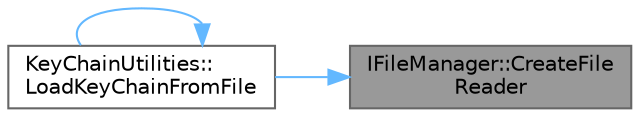 digraph "IFileManager::CreateFileReader"
{
 // INTERACTIVE_SVG=YES
 // LATEX_PDF_SIZE
  bgcolor="transparent";
  edge [fontname=Helvetica,fontsize=10,labelfontname=Helvetica,labelfontsize=10];
  node [fontname=Helvetica,fontsize=10,shape=box,height=0.2,width=0.4];
  rankdir="RL";
  Node1 [id="Node000001",label="IFileManager::CreateFile\lReader",height=0.2,width=0.4,color="gray40", fillcolor="grey60", style="filled", fontcolor="black",tooltip="Opens a file for reading and create an FArchive which can be used to read from it."];
  Node1 -> Node2 [id="edge1_Node000001_Node000002",dir="back",color="steelblue1",style="solid",tooltip=" "];
  Node2 [id="Node000002",label="KeyChainUtilities::\lLoadKeyChainFromFile",height=0.2,width=0.4,color="grey40", fillcolor="white", style="filled",URL="$d6/daf/namespaceKeyChainUtilities.html#acec2cdf50be95d30f6dc24246d066823",tooltip=" "];
  Node2 -> Node2 [id="edge2_Node000002_Node000002",dir="back",color="steelblue1",style="solid",tooltip=" "];
}
